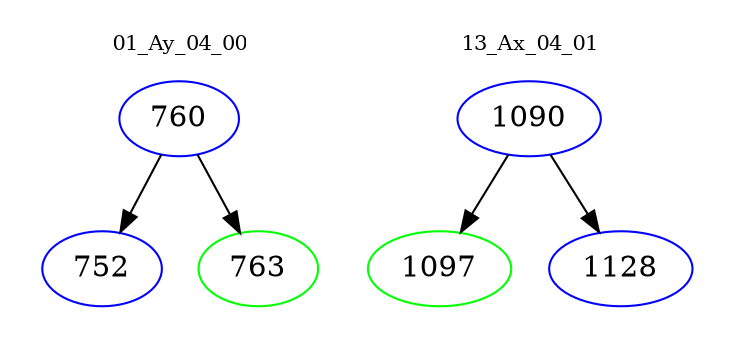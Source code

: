digraph{
subgraph cluster_0 {
color = white
label = "01_Ay_04_00";
fontsize=10;
T0_760 [label="760", color="blue"]
T0_760 -> T0_752 [color="black"]
T0_752 [label="752", color="blue"]
T0_760 -> T0_763 [color="black"]
T0_763 [label="763", color="green"]
}
subgraph cluster_1 {
color = white
label = "13_Ax_04_01";
fontsize=10;
T1_1090 [label="1090", color="blue"]
T1_1090 -> T1_1097 [color="black"]
T1_1097 [label="1097", color="green"]
T1_1090 -> T1_1128 [color="black"]
T1_1128 [label="1128", color="blue"]
}
}
